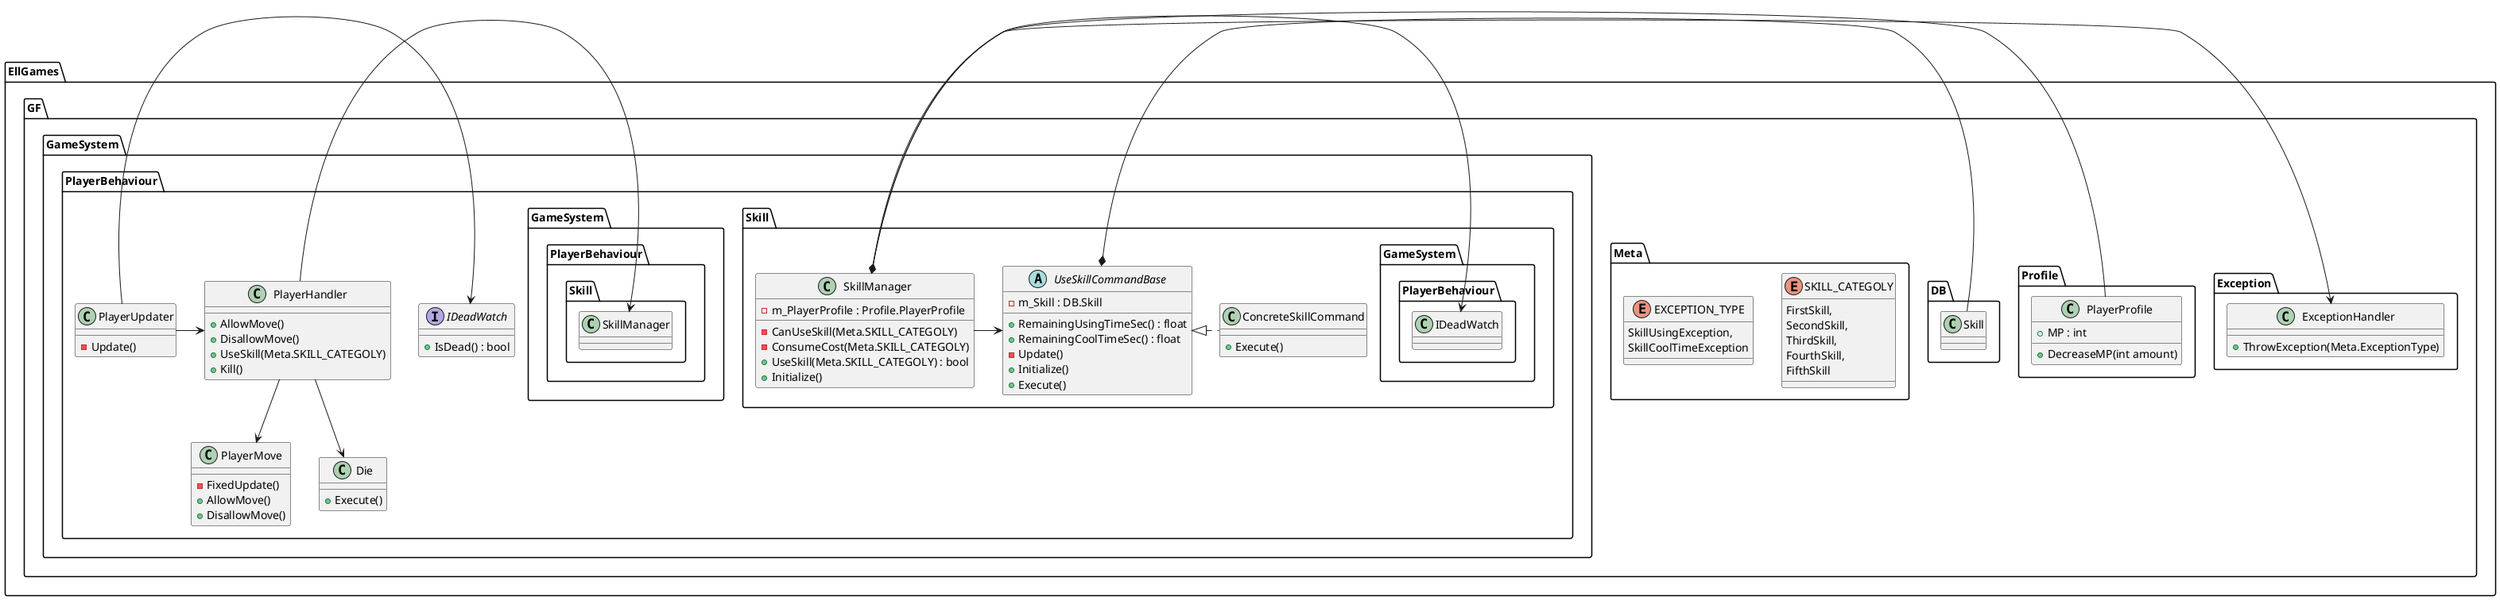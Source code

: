 @startuml

namespace EllGames.GF {
  namespace Exception {
    class ExceptionHandler {
      +ThrowException(Meta.ExceptionType)
    }
  }

  namespace Profile {
    class PlayerProfile {
      +MP : int
      +DecreaseMP(int amount)
    }
  }

  namespace DB {
    class Skill
  }

  namespace Meta {
    enum SKILL_CATEGOLY {
      FirstSkill,
      SecondSkill,
      ThirdSkill,
      FourthSkill,
      FifthSkill
    }

    enum EXCEPTION_TYPE {
      SkillUsingException,
      SkillCoolTimeException
    }
  }

  namespace GameSystem.PlayerBehaviour {
    interface IDeadWatch {
      +IsDead() : bool
    }

    class PlayerUpdater {
      -Update()
    }

    class PlayerHandler {
      +AllowMove()
      +DisallowMove()
      +UseSkill(Meta.SKILL_CATEGOLY)
      +Kill()
    }

    class PlayerMove {
      -FixedUpdate()
      +AllowMove()
      +DisallowMove()
    }

    class Die {
      +Execute()
    }

    namespace Skill {
      class SkillManager {
        -m_PlayerProfile : Profile.PlayerProfile
        -CanUseSkill(Meta.SKILL_CATEGOLY)
        -ConsumeCost(Meta.SKILL_CATEGOLY)
        +UseSkill(Meta.SKILL_CATEGOLY) : bool
        +Initialize()
      }

      abstract class UseSkillCommandBase {
        -m_Skill : DB.Skill
        +RemainingUsingTimeSec() : float
        +RemainingCoolTimeSec() : float
        -Update()
        +Initialize()
        +Execute()
      }

      class ConcreteSkillCommand {
        +Execute()
      }
    }
  }
}






namespace EllGames.GF {
  namespace GameSystem.PlayerBehaviour {
    PlayerUpdater -> IDeadWatch
    PlayerUpdater -> PlayerHandler
    PlayerHandler --> PlayerMove
    PlayerHandler --> Die
    PlayerHandler -> GameSystem.PlayerBehaviour.Skill.SkillManager

    namespace Skill {
      SkillManager -> UseSkillCommandBase
      SkillManager -> EllGames.GF.Exception.ExceptionHandler
      UseSkillCommandBase <|. ConcreteSkillCommand
      SkillManager -> GameSystem.PlayerBehaviour.IDeadWatch
      SkillManager *- EllGames.GF.Profile.PlayerProfile
      UseSkillCommandBase *- EllGames.GF.DB.Skill
    }
  }
}

@enduml
